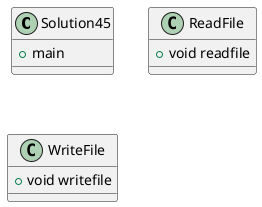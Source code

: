 @startuml
'https://plantuml.com/class-diagram

class Solution45
{
+ main

}

class ReadFile
{
+void readfile
}

class WriteFile
{
+void writefile
}
@enduml